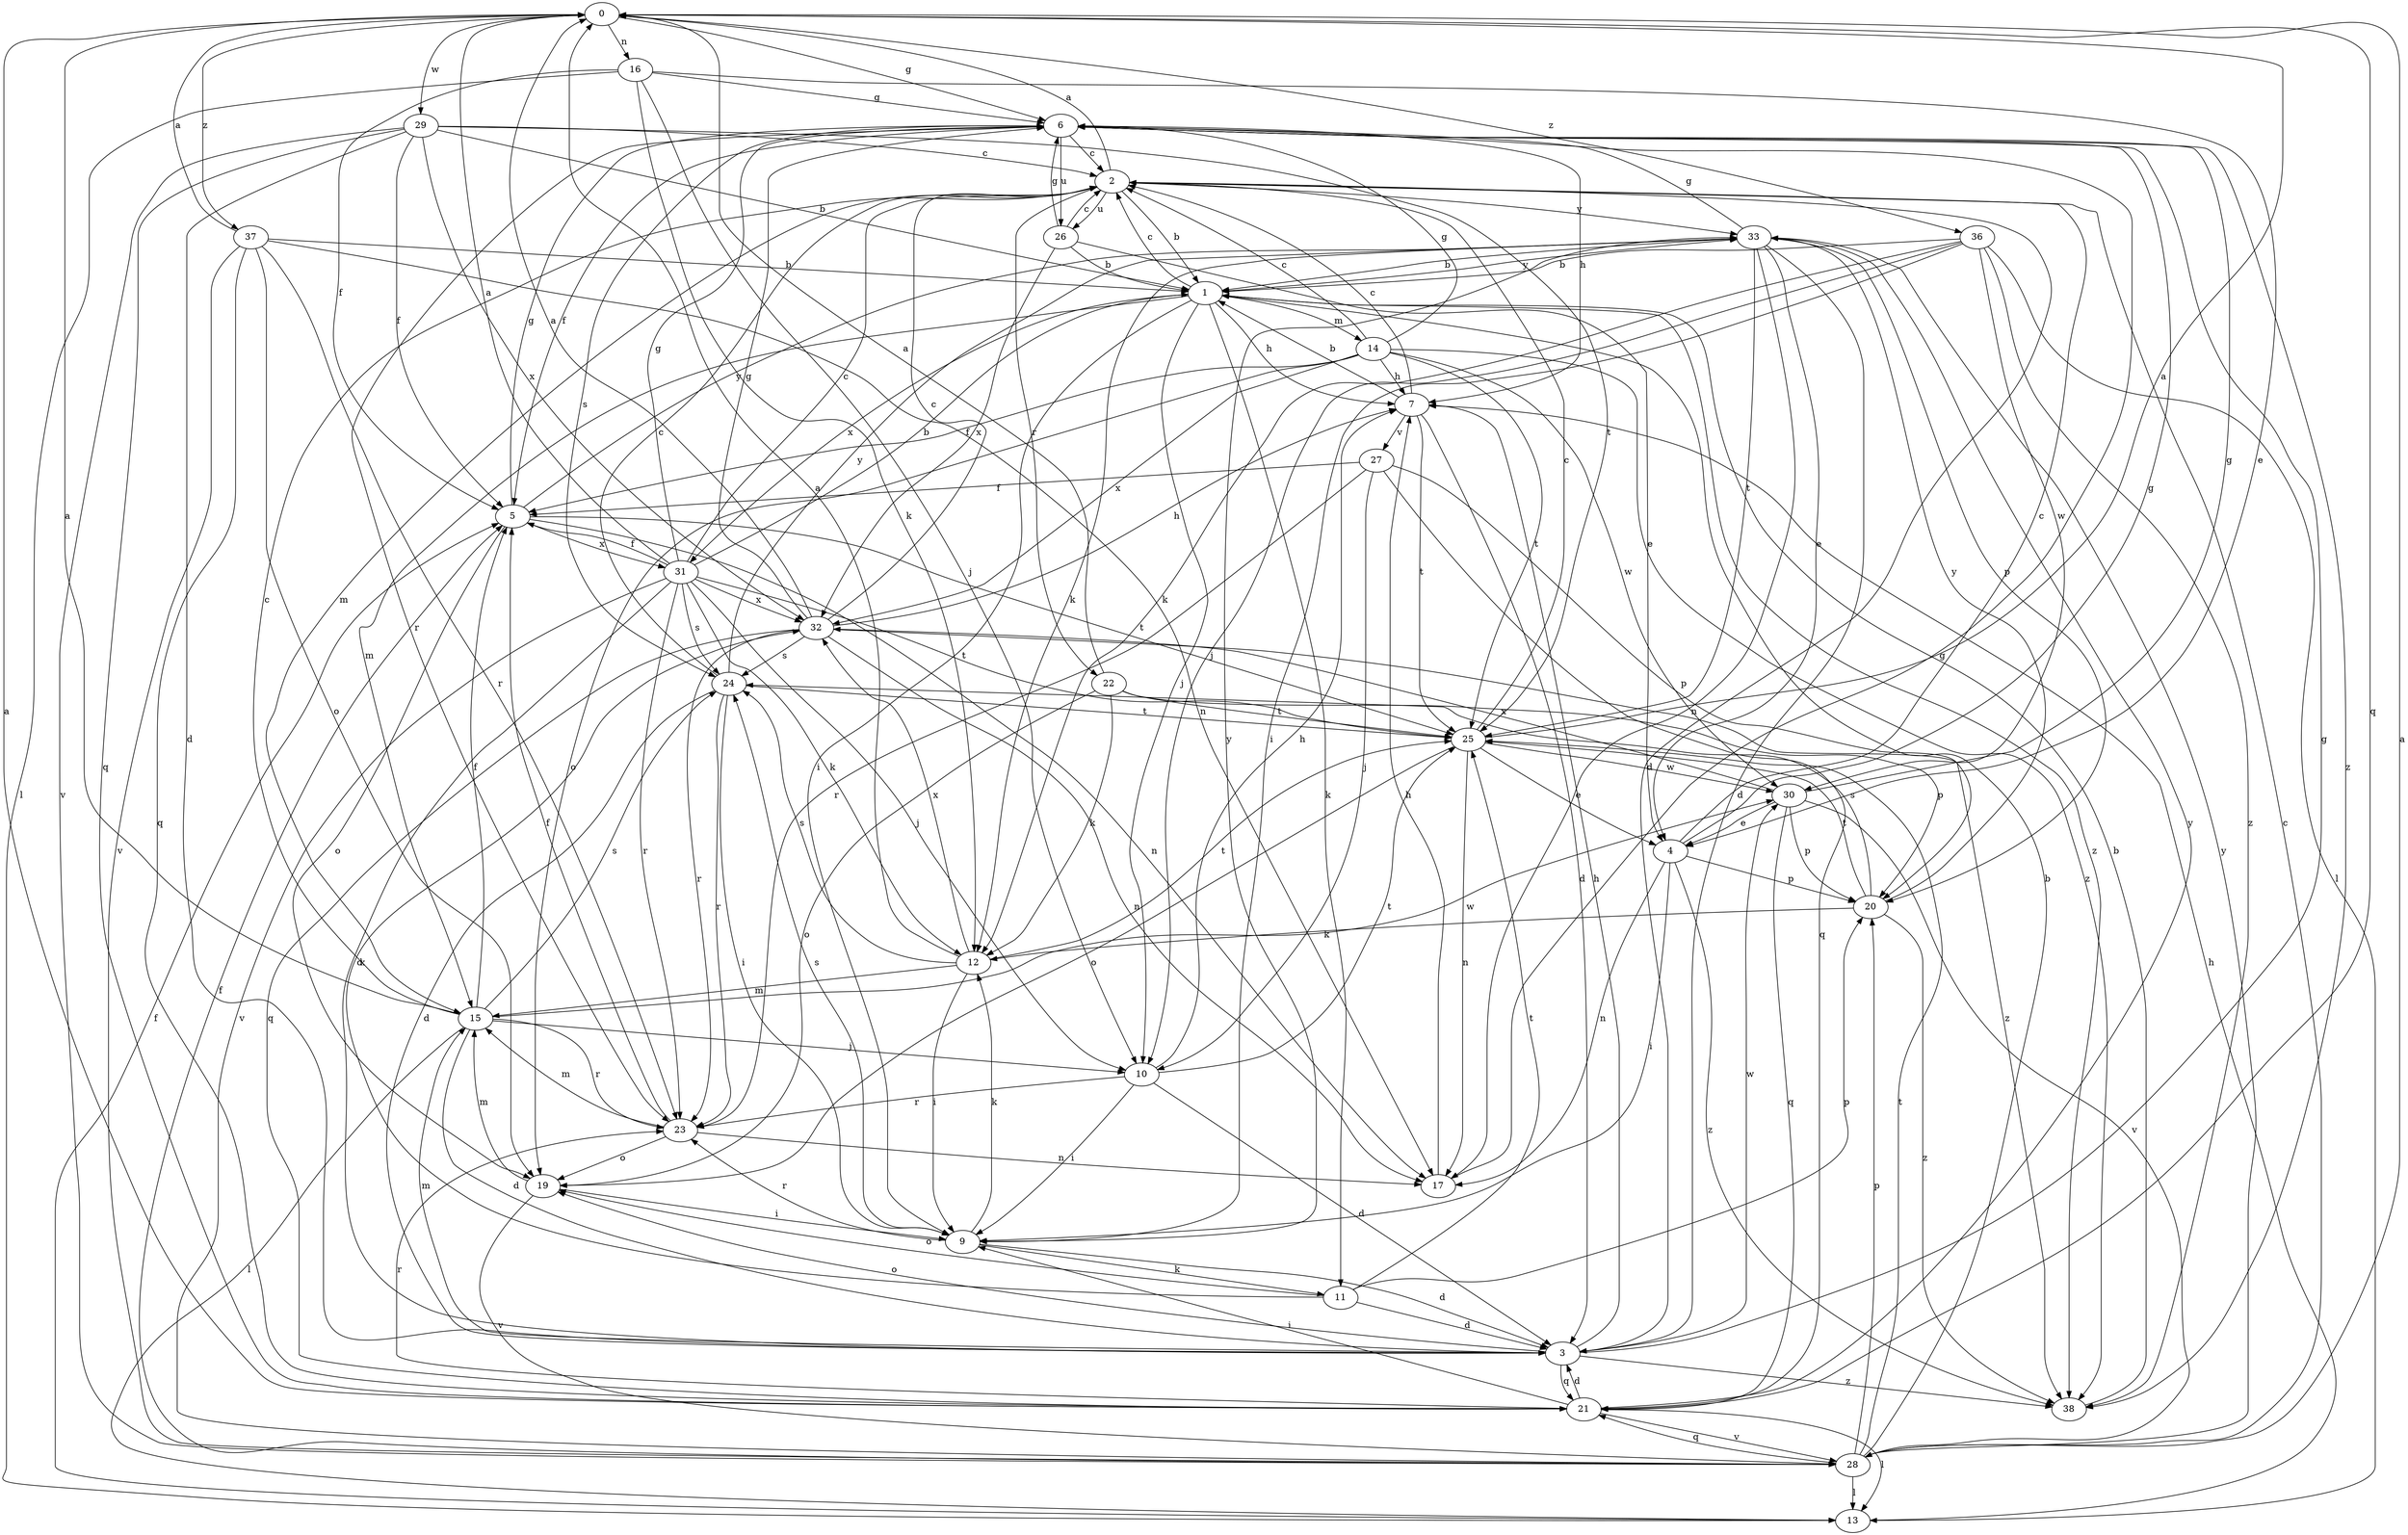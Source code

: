 strict digraph  {
0;
1;
2;
3;
4;
5;
6;
7;
9;
10;
11;
12;
13;
14;
15;
16;
17;
19;
20;
21;
22;
23;
24;
25;
26;
27;
28;
29;
30;
31;
32;
33;
36;
37;
38;
0 -> 6  [label=g];
0 -> 16  [label=n];
0 -> 21  [label=q];
0 -> 29  [label=w];
0 -> 36  [label=z];
0 -> 37  [label=z];
1 -> 2  [label=c];
1 -> 7  [label=h];
1 -> 9  [label=i];
1 -> 10  [label=j];
1 -> 11  [label=k];
1 -> 14  [label=m];
1 -> 15  [label=m];
1 -> 31  [label=x];
1 -> 33  [label=y];
1 -> 38  [label=z];
2 -> 0  [label=a];
2 -> 1  [label=b];
2 -> 3  [label=d];
2 -> 15  [label=m];
2 -> 22  [label=r];
2 -> 26  [label=u];
2 -> 33  [label=y];
3 -> 6  [label=g];
3 -> 7  [label=h];
3 -> 15  [label=m];
3 -> 19  [label=o];
3 -> 21  [label=q];
3 -> 30  [label=w];
3 -> 38  [label=z];
4 -> 2  [label=c];
4 -> 6  [label=g];
4 -> 9  [label=i];
4 -> 17  [label=n];
4 -> 20  [label=p];
4 -> 38  [label=z];
5 -> 6  [label=g];
5 -> 17  [label=n];
5 -> 19  [label=o];
5 -> 25  [label=t];
5 -> 31  [label=x];
5 -> 33  [label=y];
6 -> 2  [label=c];
6 -> 5  [label=f];
6 -> 7  [label=h];
6 -> 23  [label=r];
6 -> 24  [label=s];
6 -> 26  [label=u];
6 -> 38  [label=z];
7 -> 1  [label=b];
7 -> 2  [label=c];
7 -> 3  [label=d];
7 -> 25  [label=t];
7 -> 27  [label=v];
9 -> 3  [label=d];
9 -> 11  [label=k];
9 -> 12  [label=k];
9 -> 23  [label=r];
9 -> 24  [label=s];
9 -> 33  [label=y];
10 -> 3  [label=d];
10 -> 7  [label=h];
10 -> 9  [label=i];
10 -> 23  [label=r];
10 -> 25  [label=t];
11 -> 3  [label=d];
11 -> 19  [label=o];
11 -> 20  [label=p];
11 -> 25  [label=t];
11 -> 32  [label=x];
12 -> 0  [label=a];
12 -> 9  [label=i];
12 -> 15  [label=m];
12 -> 24  [label=s];
12 -> 25  [label=t];
12 -> 32  [label=x];
13 -> 5  [label=f];
13 -> 7  [label=h];
14 -> 2  [label=c];
14 -> 5  [label=f];
14 -> 6  [label=g];
14 -> 7  [label=h];
14 -> 19  [label=o];
14 -> 25  [label=t];
14 -> 30  [label=w];
14 -> 32  [label=x];
14 -> 38  [label=z];
15 -> 0  [label=a];
15 -> 2  [label=c];
15 -> 3  [label=d];
15 -> 5  [label=f];
15 -> 10  [label=j];
15 -> 13  [label=l];
15 -> 23  [label=r];
15 -> 24  [label=s];
15 -> 30  [label=w];
16 -> 4  [label=e];
16 -> 5  [label=f];
16 -> 6  [label=g];
16 -> 10  [label=j];
16 -> 12  [label=k];
16 -> 13  [label=l];
17 -> 6  [label=g];
17 -> 7  [label=h];
19 -> 9  [label=i];
19 -> 15  [label=m];
19 -> 28  [label=v];
20 -> 12  [label=k];
20 -> 24  [label=s];
20 -> 25  [label=t];
20 -> 33  [label=y];
20 -> 38  [label=z];
21 -> 0  [label=a];
21 -> 3  [label=d];
21 -> 9  [label=i];
21 -> 13  [label=l];
21 -> 23  [label=r];
21 -> 28  [label=v];
21 -> 33  [label=y];
22 -> 0  [label=a];
22 -> 12  [label=k];
22 -> 19  [label=o];
22 -> 20  [label=p];
22 -> 25  [label=t];
23 -> 5  [label=f];
23 -> 15  [label=m];
23 -> 17  [label=n];
23 -> 19  [label=o];
24 -> 2  [label=c];
24 -> 3  [label=d];
24 -> 9  [label=i];
24 -> 23  [label=r];
24 -> 25  [label=t];
24 -> 33  [label=y];
25 -> 0  [label=a];
25 -> 2  [label=c];
25 -> 4  [label=e];
25 -> 17  [label=n];
25 -> 19  [label=o];
25 -> 30  [label=w];
26 -> 1  [label=b];
26 -> 2  [label=c];
26 -> 4  [label=e];
26 -> 6  [label=g];
26 -> 32  [label=x];
27 -> 5  [label=f];
27 -> 10  [label=j];
27 -> 20  [label=p];
27 -> 21  [label=q];
27 -> 23  [label=r];
28 -> 0  [label=a];
28 -> 1  [label=b];
28 -> 2  [label=c];
28 -> 5  [label=f];
28 -> 13  [label=l];
28 -> 20  [label=p];
28 -> 21  [label=q];
28 -> 25  [label=t];
28 -> 33  [label=y];
29 -> 1  [label=b];
29 -> 2  [label=c];
29 -> 3  [label=d];
29 -> 5  [label=f];
29 -> 21  [label=q];
29 -> 25  [label=t];
29 -> 28  [label=v];
29 -> 32  [label=x];
30 -> 4  [label=e];
30 -> 6  [label=g];
30 -> 20  [label=p];
30 -> 21  [label=q];
30 -> 28  [label=v];
30 -> 32  [label=x];
31 -> 0  [label=a];
31 -> 1  [label=b];
31 -> 2  [label=c];
31 -> 3  [label=d];
31 -> 5  [label=f];
31 -> 6  [label=g];
31 -> 10  [label=j];
31 -> 12  [label=k];
31 -> 23  [label=r];
31 -> 24  [label=s];
31 -> 25  [label=t];
31 -> 28  [label=v];
31 -> 32  [label=x];
32 -> 0  [label=a];
32 -> 2  [label=c];
32 -> 6  [label=g];
32 -> 7  [label=h];
32 -> 17  [label=n];
32 -> 21  [label=q];
32 -> 23  [label=r];
32 -> 24  [label=s];
32 -> 38  [label=z];
33 -> 1  [label=b];
33 -> 3  [label=d];
33 -> 4  [label=e];
33 -> 6  [label=g];
33 -> 12  [label=k];
33 -> 17  [label=n];
33 -> 20  [label=p];
33 -> 25  [label=t];
36 -> 1  [label=b];
36 -> 9  [label=i];
36 -> 10  [label=j];
36 -> 12  [label=k];
36 -> 13  [label=l];
36 -> 30  [label=w];
36 -> 38  [label=z];
37 -> 0  [label=a];
37 -> 1  [label=b];
37 -> 17  [label=n];
37 -> 19  [label=o];
37 -> 21  [label=q];
37 -> 23  [label=r];
37 -> 28  [label=v];
38 -> 1  [label=b];
}
